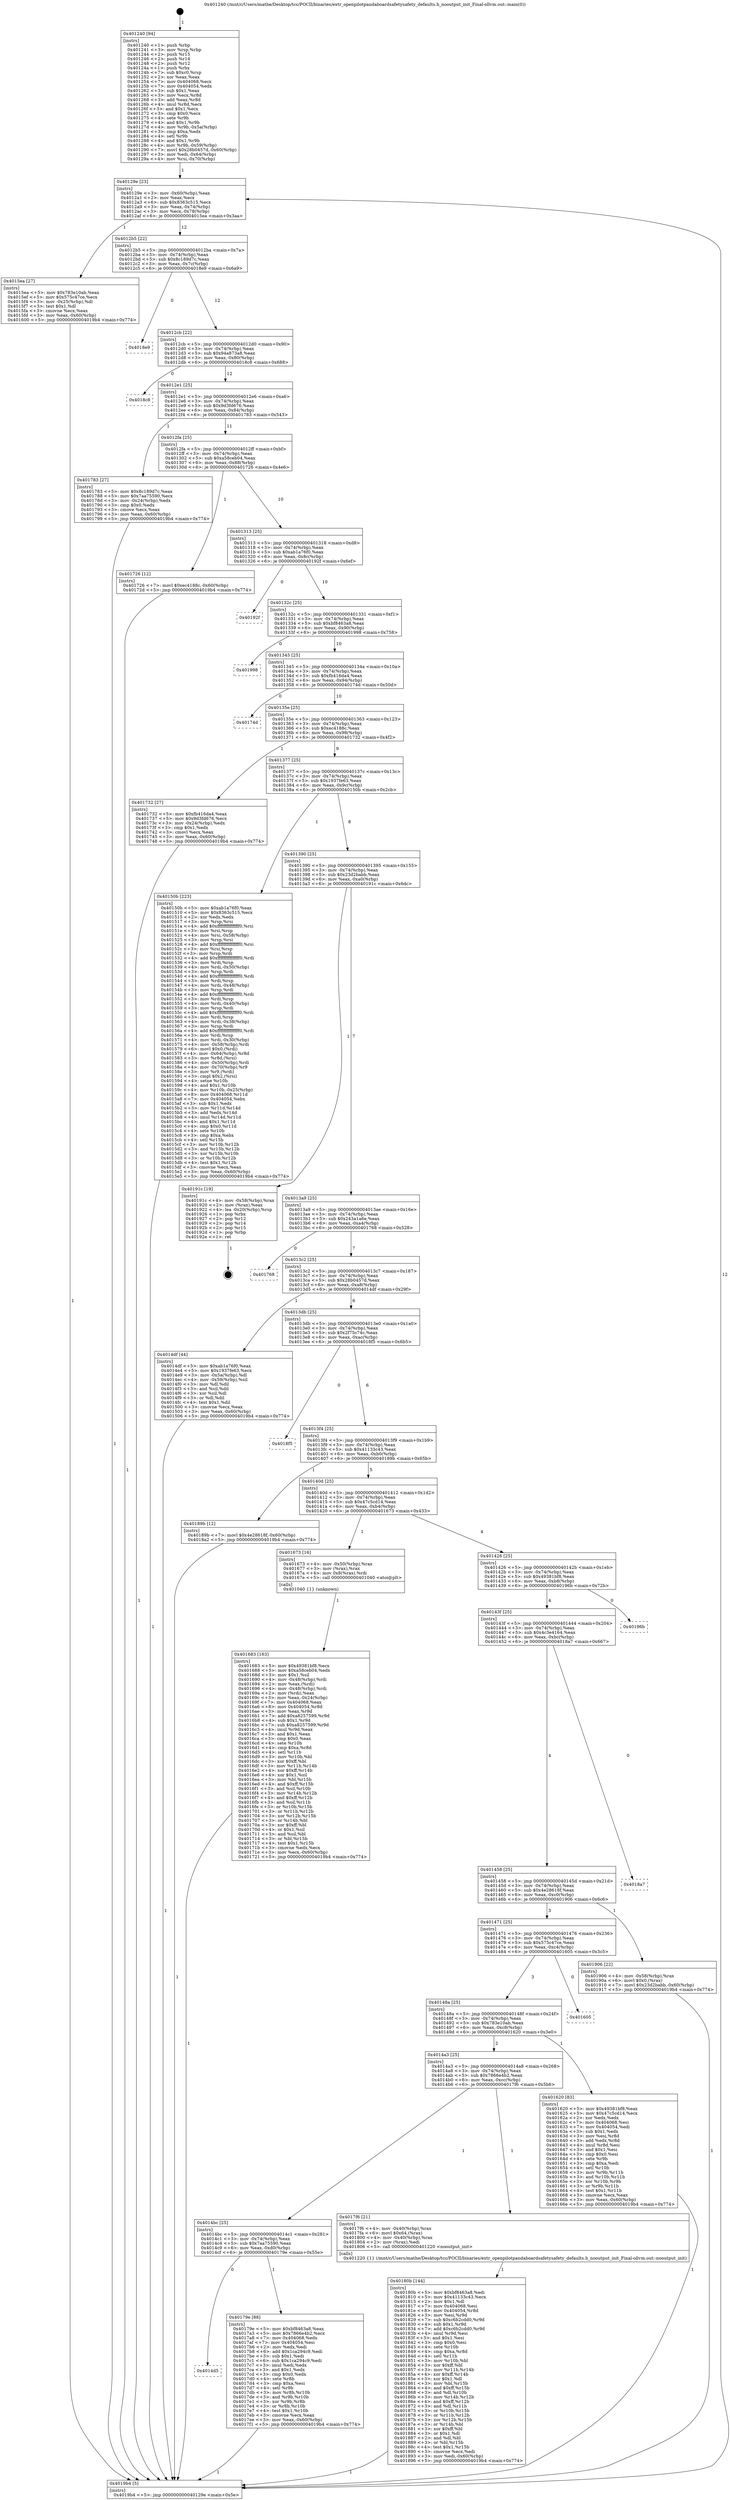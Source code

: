 digraph "0x401240" {
  label = "0x401240 (/mnt/c/Users/mathe/Desktop/tcc/POCII/binaries/extr_openpilotpandaboardsafetysafety_defaults.h_nooutput_init_Final-ollvm.out::main(0))"
  labelloc = "t"
  node[shape=record]

  Entry [label="",width=0.3,height=0.3,shape=circle,fillcolor=black,style=filled]
  "0x40129e" [label="{
     0x40129e [23]\l
     | [instrs]\l
     &nbsp;&nbsp;0x40129e \<+3\>: mov -0x60(%rbp),%eax\l
     &nbsp;&nbsp;0x4012a1 \<+2\>: mov %eax,%ecx\l
     &nbsp;&nbsp;0x4012a3 \<+6\>: sub $0x8363c515,%ecx\l
     &nbsp;&nbsp;0x4012a9 \<+3\>: mov %eax,-0x74(%rbp)\l
     &nbsp;&nbsp;0x4012ac \<+3\>: mov %ecx,-0x78(%rbp)\l
     &nbsp;&nbsp;0x4012af \<+6\>: je 00000000004015ea \<main+0x3aa\>\l
  }"]
  "0x4015ea" [label="{
     0x4015ea [27]\l
     | [instrs]\l
     &nbsp;&nbsp;0x4015ea \<+5\>: mov $0x783e10ab,%eax\l
     &nbsp;&nbsp;0x4015ef \<+5\>: mov $0x575c47ce,%ecx\l
     &nbsp;&nbsp;0x4015f4 \<+3\>: mov -0x25(%rbp),%dl\l
     &nbsp;&nbsp;0x4015f7 \<+3\>: test $0x1,%dl\l
     &nbsp;&nbsp;0x4015fa \<+3\>: cmovne %ecx,%eax\l
     &nbsp;&nbsp;0x4015fd \<+3\>: mov %eax,-0x60(%rbp)\l
     &nbsp;&nbsp;0x401600 \<+5\>: jmp 00000000004019b4 \<main+0x774\>\l
  }"]
  "0x4012b5" [label="{
     0x4012b5 [22]\l
     | [instrs]\l
     &nbsp;&nbsp;0x4012b5 \<+5\>: jmp 00000000004012ba \<main+0x7a\>\l
     &nbsp;&nbsp;0x4012ba \<+3\>: mov -0x74(%rbp),%eax\l
     &nbsp;&nbsp;0x4012bd \<+5\>: sub $0x8c189d7c,%eax\l
     &nbsp;&nbsp;0x4012c2 \<+3\>: mov %eax,-0x7c(%rbp)\l
     &nbsp;&nbsp;0x4012c5 \<+6\>: je 00000000004018e9 \<main+0x6a9\>\l
  }"]
  Exit [label="",width=0.3,height=0.3,shape=circle,fillcolor=black,style=filled,peripheries=2]
  "0x4018e9" [label="{
     0x4018e9\l
  }", style=dashed]
  "0x4012cb" [label="{
     0x4012cb [22]\l
     | [instrs]\l
     &nbsp;&nbsp;0x4012cb \<+5\>: jmp 00000000004012d0 \<main+0x90\>\l
     &nbsp;&nbsp;0x4012d0 \<+3\>: mov -0x74(%rbp),%eax\l
     &nbsp;&nbsp;0x4012d3 \<+5\>: sub $0x94a873a8,%eax\l
     &nbsp;&nbsp;0x4012d8 \<+3\>: mov %eax,-0x80(%rbp)\l
     &nbsp;&nbsp;0x4012db \<+6\>: je 00000000004018c8 \<main+0x688\>\l
  }"]
  "0x40180b" [label="{
     0x40180b [144]\l
     | [instrs]\l
     &nbsp;&nbsp;0x40180b \<+5\>: mov $0xbf8463a8,%edi\l
     &nbsp;&nbsp;0x401810 \<+5\>: mov $0x41133c43,%ecx\l
     &nbsp;&nbsp;0x401815 \<+2\>: mov $0x1,%dl\l
     &nbsp;&nbsp;0x401817 \<+7\>: mov 0x404068,%esi\l
     &nbsp;&nbsp;0x40181e \<+8\>: mov 0x404054,%r8d\l
     &nbsp;&nbsp;0x401826 \<+3\>: mov %esi,%r9d\l
     &nbsp;&nbsp;0x401829 \<+7\>: sub $0xc6b2cdd0,%r9d\l
     &nbsp;&nbsp;0x401830 \<+4\>: sub $0x1,%r9d\l
     &nbsp;&nbsp;0x401834 \<+7\>: add $0xc6b2cdd0,%r9d\l
     &nbsp;&nbsp;0x40183b \<+4\>: imul %r9d,%esi\l
     &nbsp;&nbsp;0x40183f \<+3\>: and $0x1,%esi\l
     &nbsp;&nbsp;0x401842 \<+3\>: cmp $0x0,%esi\l
     &nbsp;&nbsp;0x401845 \<+4\>: sete %r10b\l
     &nbsp;&nbsp;0x401849 \<+4\>: cmp $0xa,%r8d\l
     &nbsp;&nbsp;0x40184d \<+4\>: setl %r11b\l
     &nbsp;&nbsp;0x401851 \<+3\>: mov %r10b,%bl\l
     &nbsp;&nbsp;0x401854 \<+3\>: xor $0xff,%bl\l
     &nbsp;&nbsp;0x401857 \<+3\>: mov %r11b,%r14b\l
     &nbsp;&nbsp;0x40185a \<+4\>: xor $0xff,%r14b\l
     &nbsp;&nbsp;0x40185e \<+3\>: xor $0x1,%dl\l
     &nbsp;&nbsp;0x401861 \<+3\>: mov %bl,%r15b\l
     &nbsp;&nbsp;0x401864 \<+4\>: and $0xff,%r15b\l
     &nbsp;&nbsp;0x401868 \<+3\>: and %dl,%r10b\l
     &nbsp;&nbsp;0x40186b \<+3\>: mov %r14b,%r12b\l
     &nbsp;&nbsp;0x40186e \<+4\>: and $0xff,%r12b\l
     &nbsp;&nbsp;0x401872 \<+3\>: and %dl,%r11b\l
     &nbsp;&nbsp;0x401875 \<+3\>: or %r10b,%r15b\l
     &nbsp;&nbsp;0x401878 \<+3\>: or %r11b,%r12b\l
     &nbsp;&nbsp;0x40187b \<+3\>: xor %r12b,%r15b\l
     &nbsp;&nbsp;0x40187e \<+3\>: or %r14b,%bl\l
     &nbsp;&nbsp;0x401881 \<+3\>: xor $0xff,%bl\l
     &nbsp;&nbsp;0x401884 \<+3\>: or $0x1,%dl\l
     &nbsp;&nbsp;0x401887 \<+2\>: and %dl,%bl\l
     &nbsp;&nbsp;0x401889 \<+3\>: or %bl,%r15b\l
     &nbsp;&nbsp;0x40188c \<+4\>: test $0x1,%r15b\l
     &nbsp;&nbsp;0x401890 \<+3\>: cmovne %ecx,%edi\l
     &nbsp;&nbsp;0x401893 \<+3\>: mov %edi,-0x60(%rbp)\l
     &nbsp;&nbsp;0x401896 \<+5\>: jmp 00000000004019b4 \<main+0x774\>\l
  }"]
  "0x4018c8" [label="{
     0x4018c8\l
  }", style=dashed]
  "0x4012e1" [label="{
     0x4012e1 [25]\l
     | [instrs]\l
     &nbsp;&nbsp;0x4012e1 \<+5\>: jmp 00000000004012e6 \<main+0xa6\>\l
     &nbsp;&nbsp;0x4012e6 \<+3\>: mov -0x74(%rbp),%eax\l
     &nbsp;&nbsp;0x4012e9 \<+5\>: sub $0x9d3fd676,%eax\l
     &nbsp;&nbsp;0x4012ee \<+6\>: mov %eax,-0x84(%rbp)\l
     &nbsp;&nbsp;0x4012f4 \<+6\>: je 0000000000401783 \<main+0x543\>\l
  }"]
  "0x4014d5" [label="{
     0x4014d5\l
  }", style=dashed]
  "0x401783" [label="{
     0x401783 [27]\l
     | [instrs]\l
     &nbsp;&nbsp;0x401783 \<+5\>: mov $0x8c189d7c,%eax\l
     &nbsp;&nbsp;0x401788 \<+5\>: mov $0x7aa75590,%ecx\l
     &nbsp;&nbsp;0x40178d \<+3\>: mov -0x24(%rbp),%edx\l
     &nbsp;&nbsp;0x401790 \<+3\>: cmp $0x0,%edx\l
     &nbsp;&nbsp;0x401793 \<+3\>: cmove %ecx,%eax\l
     &nbsp;&nbsp;0x401796 \<+3\>: mov %eax,-0x60(%rbp)\l
     &nbsp;&nbsp;0x401799 \<+5\>: jmp 00000000004019b4 \<main+0x774\>\l
  }"]
  "0x4012fa" [label="{
     0x4012fa [25]\l
     | [instrs]\l
     &nbsp;&nbsp;0x4012fa \<+5\>: jmp 00000000004012ff \<main+0xbf\>\l
     &nbsp;&nbsp;0x4012ff \<+3\>: mov -0x74(%rbp),%eax\l
     &nbsp;&nbsp;0x401302 \<+5\>: sub $0xa58ceb04,%eax\l
     &nbsp;&nbsp;0x401307 \<+6\>: mov %eax,-0x88(%rbp)\l
     &nbsp;&nbsp;0x40130d \<+6\>: je 0000000000401726 \<main+0x4e6\>\l
  }"]
  "0x40179e" [label="{
     0x40179e [88]\l
     | [instrs]\l
     &nbsp;&nbsp;0x40179e \<+5\>: mov $0xbf8463a8,%eax\l
     &nbsp;&nbsp;0x4017a3 \<+5\>: mov $0x7866e4b2,%ecx\l
     &nbsp;&nbsp;0x4017a8 \<+7\>: mov 0x404068,%edx\l
     &nbsp;&nbsp;0x4017af \<+7\>: mov 0x404054,%esi\l
     &nbsp;&nbsp;0x4017b6 \<+2\>: mov %edx,%edi\l
     &nbsp;&nbsp;0x4017b8 \<+6\>: add $0x1ca294c9,%edi\l
     &nbsp;&nbsp;0x4017be \<+3\>: sub $0x1,%edi\l
     &nbsp;&nbsp;0x4017c1 \<+6\>: sub $0x1ca294c9,%edi\l
     &nbsp;&nbsp;0x4017c7 \<+3\>: imul %edi,%edx\l
     &nbsp;&nbsp;0x4017ca \<+3\>: and $0x1,%edx\l
     &nbsp;&nbsp;0x4017cd \<+3\>: cmp $0x0,%edx\l
     &nbsp;&nbsp;0x4017d0 \<+4\>: sete %r8b\l
     &nbsp;&nbsp;0x4017d4 \<+3\>: cmp $0xa,%esi\l
     &nbsp;&nbsp;0x4017d7 \<+4\>: setl %r9b\l
     &nbsp;&nbsp;0x4017db \<+3\>: mov %r8b,%r10b\l
     &nbsp;&nbsp;0x4017de \<+3\>: and %r9b,%r10b\l
     &nbsp;&nbsp;0x4017e1 \<+3\>: xor %r9b,%r8b\l
     &nbsp;&nbsp;0x4017e4 \<+3\>: or %r8b,%r10b\l
     &nbsp;&nbsp;0x4017e7 \<+4\>: test $0x1,%r10b\l
     &nbsp;&nbsp;0x4017eb \<+3\>: cmovne %ecx,%eax\l
     &nbsp;&nbsp;0x4017ee \<+3\>: mov %eax,-0x60(%rbp)\l
     &nbsp;&nbsp;0x4017f1 \<+5\>: jmp 00000000004019b4 \<main+0x774\>\l
  }"]
  "0x401726" [label="{
     0x401726 [12]\l
     | [instrs]\l
     &nbsp;&nbsp;0x401726 \<+7\>: movl $0xec4188c,-0x60(%rbp)\l
     &nbsp;&nbsp;0x40172d \<+5\>: jmp 00000000004019b4 \<main+0x774\>\l
  }"]
  "0x401313" [label="{
     0x401313 [25]\l
     | [instrs]\l
     &nbsp;&nbsp;0x401313 \<+5\>: jmp 0000000000401318 \<main+0xd8\>\l
     &nbsp;&nbsp;0x401318 \<+3\>: mov -0x74(%rbp),%eax\l
     &nbsp;&nbsp;0x40131b \<+5\>: sub $0xab1a76f0,%eax\l
     &nbsp;&nbsp;0x401320 \<+6\>: mov %eax,-0x8c(%rbp)\l
     &nbsp;&nbsp;0x401326 \<+6\>: je 000000000040192f \<main+0x6ef\>\l
  }"]
  "0x4014bc" [label="{
     0x4014bc [25]\l
     | [instrs]\l
     &nbsp;&nbsp;0x4014bc \<+5\>: jmp 00000000004014c1 \<main+0x281\>\l
     &nbsp;&nbsp;0x4014c1 \<+3\>: mov -0x74(%rbp),%eax\l
     &nbsp;&nbsp;0x4014c4 \<+5\>: sub $0x7aa75590,%eax\l
     &nbsp;&nbsp;0x4014c9 \<+6\>: mov %eax,-0xd0(%rbp)\l
     &nbsp;&nbsp;0x4014cf \<+6\>: je 000000000040179e \<main+0x55e\>\l
  }"]
  "0x40192f" [label="{
     0x40192f\l
  }", style=dashed]
  "0x40132c" [label="{
     0x40132c [25]\l
     | [instrs]\l
     &nbsp;&nbsp;0x40132c \<+5\>: jmp 0000000000401331 \<main+0xf1\>\l
     &nbsp;&nbsp;0x401331 \<+3\>: mov -0x74(%rbp),%eax\l
     &nbsp;&nbsp;0x401334 \<+5\>: sub $0xbf8463a8,%eax\l
     &nbsp;&nbsp;0x401339 \<+6\>: mov %eax,-0x90(%rbp)\l
     &nbsp;&nbsp;0x40133f \<+6\>: je 0000000000401998 \<main+0x758\>\l
  }"]
  "0x4017f6" [label="{
     0x4017f6 [21]\l
     | [instrs]\l
     &nbsp;&nbsp;0x4017f6 \<+4\>: mov -0x40(%rbp),%rax\l
     &nbsp;&nbsp;0x4017fa \<+6\>: movl $0x64,(%rax)\l
     &nbsp;&nbsp;0x401800 \<+4\>: mov -0x40(%rbp),%rax\l
     &nbsp;&nbsp;0x401804 \<+2\>: mov (%rax),%edi\l
     &nbsp;&nbsp;0x401806 \<+5\>: call 0000000000401220 \<nooutput_init\>\l
     | [calls]\l
     &nbsp;&nbsp;0x401220 \{1\} (/mnt/c/Users/mathe/Desktop/tcc/POCII/binaries/extr_openpilotpandaboardsafetysafety_defaults.h_nooutput_init_Final-ollvm.out::nooutput_init)\l
  }"]
  "0x401998" [label="{
     0x401998\l
  }", style=dashed]
  "0x401345" [label="{
     0x401345 [25]\l
     | [instrs]\l
     &nbsp;&nbsp;0x401345 \<+5\>: jmp 000000000040134a \<main+0x10a\>\l
     &nbsp;&nbsp;0x40134a \<+3\>: mov -0x74(%rbp),%eax\l
     &nbsp;&nbsp;0x40134d \<+5\>: sub $0xfb416da4,%eax\l
     &nbsp;&nbsp;0x401352 \<+6\>: mov %eax,-0x94(%rbp)\l
     &nbsp;&nbsp;0x401358 \<+6\>: je 000000000040174d \<main+0x50d\>\l
  }"]
  "0x401683" [label="{
     0x401683 [163]\l
     | [instrs]\l
     &nbsp;&nbsp;0x401683 \<+5\>: mov $0x49381bf8,%ecx\l
     &nbsp;&nbsp;0x401688 \<+5\>: mov $0xa58ceb04,%edx\l
     &nbsp;&nbsp;0x40168d \<+3\>: mov $0x1,%sil\l
     &nbsp;&nbsp;0x401690 \<+4\>: mov -0x48(%rbp),%rdi\l
     &nbsp;&nbsp;0x401694 \<+2\>: mov %eax,(%rdi)\l
     &nbsp;&nbsp;0x401696 \<+4\>: mov -0x48(%rbp),%rdi\l
     &nbsp;&nbsp;0x40169a \<+2\>: mov (%rdi),%eax\l
     &nbsp;&nbsp;0x40169c \<+3\>: mov %eax,-0x24(%rbp)\l
     &nbsp;&nbsp;0x40169f \<+7\>: mov 0x404068,%eax\l
     &nbsp;&nbsp;0x4016a6 \<+8\>: mov 0x404054,%r8d\l
     &nbsp;&nbsp;0x4016ae \<+3\>: mov %eax,%r9d\l
     &nbsp;&nbsp;0x4016b1 \<+7\>: add $0xa8257599,%r9d\l
     &nbsp;&nbsp;0x4016b8 \<+4\>: sub $0x1,%r9d\l
     &nbsp;&nbsp;0x4016bc \<+7\>: sub $0xa8257599,%r9d\l
     &nbsp;&nbsp;0x4016c3 \<+4\>: imul %r9d,%eax\l
     &nbsp;&nbsp;0x4016c7 \<+3\>: and $0x1,%eax\l
     &nbsp;&nbsp;0x4016ca \<+3\>: cmp $0x0,%eax\l
     &nbsp;&nbsp;0x4016cd \<+4\>: sete %r10b\l
     &nbsp;&nbsp;0x4016d1 \<+4\>: cmp $0xa,%r8d\l
     &nbsp;&nbsp;0x4016d5 \<+4\>: setl %r11b\l
     &nbsp;&nbsp;0x4016d9 \<+3\>: mov %r10b,%bl\l
     &nbsp;&nbsp;0x4016dc \<+3\>: xor $0xff,%bl\l
     &nbsp;&nbsp;0x4016df \<+3\>: mov %r11b,%r14b\l
     &nbsp;&nbsp;0x4016e2 \<+4\>: xor $0xff,%r14b\l
     &nbsp;&nbsp;0x4016e6 \<+4\>: xor $0x1,%sil\l
     &nbsp;&nbsp;0x4016ea \<+3\>: mov %bl,%r15b\l
     &nbsp;&nbsp;0x4016ed \<+4\>: and $0xff,%r15b\l
     &nbsp;&nbsp;0x4016f1 \<+3\>: and %sil,%r10b\l
     &nbsp;&nbsp;0x4016f4 \<+3\>: mov %r14b,%r12b\l
     &nbsp;&nbsp;0x4016f7 \<+4\>: and $0xff,%r12b\l
     &nbsp;&nbsp;0x4016fb \<+3\>: and %sil,%r11b\l
     &nbsp;&nbsp;0x4016fe \<+3\>: or %r10b,%r15b\l
     &nbsp;&nbsp;0x401701 \<+3\>: or %r11b,%r12b\l
     &nbsp;&nbsp;0x401704 \<+3\>: xor %r12b,%r15b\l
     &nbsp;&nbsp;0x401707 \<+3\>: or %r14b,%bl\l
     &nbsp;&nbsp;0x40170a \<+3\>: xor $0xff,%bl\l
     &nbsp;&nbsp;0x40170d \<+4\>: or $0x1,%sil\l
     &nbsp;&nbsp;0x401711 \<+3\>: and %sil,%bl\l
     &nbsp;&nbsp;0x401714 \<+3\>: or %bl,%r15b\l
     &nbsp;&nbsp;0x401717 \<+4\>: test $0x1,%r15b\l
     &nbsp;&nbsp;0x40171b \<+3\>: cmovne %edx,%ecx\l
     &nbsp;&nbsp;0x40171e \<+3\>: mov %ecx,-0x60(%rbp)\l
     &nbsp;&nbsp;0x401721 \<+5\>: jmp 00000000004019b4 \<main+0x774\>\l
  }"]
  "0x40174d" [label="{
     0x40174d\l
  }", style=dashed]
  "0x40135e" [label="{
     0x40135e [25]\l
     | [instrs]\l
     &nbsp;&nbsp;0x40135e \<+5\>: jmp 0000000000401363 \<main+0x123\>\l
     &nbsp;&nbsp;0x401363 \<+3\>: mov -0x74(%rbp),%eax\l
     &nbsp;&nbsp;0x401366 \<+5\>: sub $0xec4188c,%eax\l
     &nbsp;&nbsp;0x40136b \<+6\>: mov %eax,-0x98(%rbp)\l
     &nbsp;&nbsp;0x401371 \<+6\>: je 0000000000401732 \<main+0x4f2\>\l
  }"]
  "0x4014a3" [label="{
     0x4014a3 [25]\l
     | [instrs]\l
     &nbsp;&nbsp;0x4014a3 \<+5\>: jmp 00000000004014a8 \<main+0x268\>\l
     &nbsp;&nbsp;0x4014a8 \<+3\>: mov -0x74(%rbp),%eax\l
     &nbsp;&nbsp;0x4014ab \<+5\>: sub $0x7866e4b2,%eax\l
     &nbsp;&nbsp;0x4014b0 \<+6\>: mov %eax,-0xcc(%rbp)\l
     &nbsp;&nbsp;0x4014b6 \<+6\>: je 00000000004017f6 \<main+0x5b6\>\l
  }"]
  "0x401732" [label="{
     0x401732 [27]\l
     | [instrs]\l
     &nbsp;&nbsp;0x401732 \<+5\>: mov $0xfb416da4,%eax\l
     &nbsp;&nbsp;0x401737 \<+5\>: mov $0x9d3fd676,%ecx\l
     &nbsp;&nbsp;0x40173c \<+3\>: mov -0x24(%rbp),%edx\l
     &nbsp;&nbsp;0x40173f \<+3\>: cmp $0x1,%edx\l
     &nbsp;&nbsp;0x401742 \<+3\>: cmovl %ecx,%eax\l
     &nbsp;&nbsp;0x401745 \<+3\>: mov %eax,-0x60(%rbp)\l
     &nbsp;&nbsp;0x401748 \<+5\>: jmp 00000000004019b4 \<main+0x774\>\l
  }"]
  "0x401377" [label="{
     0x401377 [25]\l
     | [instrs]\l
     &nbsp;&nbsp;0x401377 \<+5\>: jmp 000000000040137c \<main+0x13c\>\l
     &nbsp;&nbsp;0x40137c \<+3\>: mov -0x74(%rbp),%eax\l
     &nbsp;&nbsp;0x40137f \<+5\>: sub $0x1937fe63,%eax\l
     &nbsp;&nbsp;0x401384 \<+6\>: mov %eax,-0x9c(%rbp)\l
     &nbsp;&nbsp;0x40138a \<+6\>: je 000000000040150b \<main+0x2cb\>\l
  }"]
  "0x401620" [label="{
     0x401620 [83]\l
     | [instrs]\l
     &nbsp;&nbsp;0x401620 \<+5\>: mov $0x49381bf8,%eax\l
     &nbsp;&nbsp;0x401625 \<+5\>: mov $0x47c5cd14,%ecx\l
     &nbsp;&nbsp;0x40162a \<+2\>: xor %edx,%edx\l
     &nbsp;&nbsp;0x40162c \<+7\>: mov 0x404068,%esi\l
     &nbsp;&nbsp;0x401633 \<+7\>: mov 0x404054,%edi\l
     &nbsp;&nbsp;0x40163a \<+3\>: sub $0x1,%edx\l
     &nbsp;&nbsp;0x40163d \<+3\>: mov %esi,%r8d\l
     &nbsp;&nbsp;0x401640 \<+3\>: add %edx,%r8d\l
     &nbsp;&nbsp;0x401643 \<+4\>: imul %r8d,%esi\l
     &nbsp;&nbsp;0x401647 \<+3\>: and $0x1,%esi\l
     &nbsp;&nbsp;0x40164a \<+3\>: cmp $0x0,%esi\l
     &nbsp;&nbsp;0x40164d \<+4\>: sete %r9b\l
     &nbsp;&nbsp;0x401651 \<+3\>: cmp $0xa,%edi\l
     &nbsp;&nbsp;0x401654 \<+4\>: setl %r10b\l
     &nbsp;&nbsp;0x401658 \<+3\>: mov %r9b,%r11b\l
     &nbsp;&nbsp;0x40165b \<+3\>: and %r10b,%r11b\l
     &nbsp;&nbsp;0x40165e \<+3\>: xor %r10b,%r9b\l
     &nbsp;&nbsp;0x401661 \<+3\>: or %r9b,%r11b\l
     &nbsp;&nbsp;0x401664 \<+4\>: test $0x1,%r11b\l
     &nbsp;&nbsp;0x401668 \<+3\>: cmovne %ecx,%eax\l
     &nbsp;&nbsp;0x40166b \<+3\>: mov %eax,-0x60(%rbp)\l
     &nbsp;&nbsp;0x40166e \<+5\>: jmp 00000000004019b4 \<main+0x774\>\l
  }"]
  "0x40150b" [label="{
     0x40150b [223]\l
     | [instrs]\l
     &nbsp;&nbsp;0x40150b \<+5\>: mov $0xab1a76f0,%eax\l
     &nbsp;&nbsp;0x401510 \<+5\>: mov $0x8363c515,%ecx\l
     &nbsp;&nbsp;0x401515 \<+2\>: xor %edx,%edx\l
     &nbsp;&nbsp;0x401517 \<+3\>: mov %rsp,%rsi\l
     &nbsp;&nbsp;0x40151a \<+4\>: add $0xfffffffffffffff0,%rsi\l
     &nbsp;&nbsp;0x40151e \<+3\>: mov %rsi,%rsp\l
     &nbsp;&nbsp;0x401521 \<+4\>: mov %rsi,-0x58(%rbp)\l
     &nbsp;&nbsp;0x401525 \<+3\>: mov %rsp,%rsi\l
     &nbsp;&nbsp;0x401528 \<+4\>: add $0xfffffffffffffff0,%rsi\l
     &nbsp;&nbsp;0x40152c \<+3\>: mov %rsi,%rsp\l
     &nbsp;&nbsp;0x40152f \<+3\>: mov %rsp,%rdi\l
     &nbsp;&nbsp;0x401532 \<+4\>: add $0xfffffffffffffff0,%rdi\l
     &nbsp;&nbsp;0x401536 \<+3\>: mov %rdi,%rsp\l
     &nbsp;&nbsp;0x401539 \<+4\>: mov %rdi,-0x50(%rbp)\l
     &nbsp;&nbsp;0x40153d \<+3\>: mov %rsp,%rdi\l
     &nbsp;&nbsp;0x401540 \<+4\>: add $0xfffffffffffffff0,%rdi\l
     &nbsp;&nbsp;0x401544 \<+3\>: mov %rdi,%rsp\l
     &nbsp;&nbsp;0x401547 \<+4\>: mov %rdi,-0x48(%rbp)\l
     &nbsp;&nbsp;0x40154b \<+3\>: mov %rsp,%rdi\l
     &nbsp;&nbsp;0x40154e \<+4\>: add $0xfffffffffffffff0,%rdi\l
     &nbsp;&nbsp;0x401552 \<+3\>: mov %rdi,%rsp\l
     &nbsp;&nbsp;0x401555 \<+4\>: mov %rdi,-0x40(%rbp)\l
     &nbsp;&nbsp;0x401559 \<+3\>: mov %rsp,%rdi\l
     &nbsp;&nbsp;0x40155c \<+4\>: add $0xfffffffffffffff0,%rdi\l
     &nbsp;&nbsp;0x401560 \<+3\>: mov %rdi,%rsp\l
     &nbsp;&nbsp;0x401563 \<+4\>: mov %rdi,-0x38(%rbp)\l
     &nbsp;&nbsp;0x401567 \<+3\>: mov %rsp,%rdi\l
     &nbsp;&nbsp;0x40156a \<+4\>: add $0xfffffffffffffff0,%rdi\l
     &nbsp;&nbsp;0x40156e \<+3\>: mov %rdi,%rsp\l
     &nbsp;&nbsp;0x401571 \<+4\>: mov %rdi,-0x30(%rbp)\l
     &nbsp;&nbsp;0x401575 \<+4\>: mov -0x58(%rbp),%rdi\l
     &nbsp;&nbsp;0x401579 \<+6\>: movl $0x0,(%rdi)\l
     &nbsp;&nbsp;0x40157f \<+4\>: mov -0x64(%rbp),%r8d\l
     &nbsp;&nbsp;0x401583 \<+3\>: mov %r8d,(%rsi)\l
     &nbsp;&nbsp;0x401586 \<+4\>: mov -0x50(%rbp),%rdi\l
     &nbsp;&nbsp;0x40158a \<+4\>: mov -0x70(%rbp),%r9\l
     &nbsp;&nbsp;0x40158e \<+3\>: mov %r9,(%rdi)\l
     &nbsp;&nbsp;0x401591 \<+3\>: cmpl $0x2,(%rsi)\l
     &nbsp;&nbsp;0x401594 \<+4\>: setne %r10b\l
     &nbsp;&nbsp;0x401598 \<+4\>: and $0x1,%r10b\l
     &nbsp;&nbsp;0x40159c \<+4\>: mov %r10b,-0x25(%rbp)\l
     &nbsp;&nbsp;0x4015a0 \<+8\>: mov 0x404068,%r11d\l
     &nbsp;&nbsp;0x4015a8 \<+7\>: mov 0x404054,%ebx\l
     &nbsp;&nbsp;0x4015af \<+3\>: sub $0x1,%edx\l
     &nbsp;&nbsp;0x4015b2 \<+3\>: mov %r11d,%r14d\l
     &nbsp;&nbsp;0x4015b5 \<+3\>: add %edx,%r14d\l
     &nbsp;&nbsp;0x4015b8 \<+4\>: imul %r14d,%r11d\l
     &nbsp;&nbsp;0x4015bc \<+4\>: and $0x1,%r11d\l
     &nbsp;&nbsp;0x4015c0 \<+4\>: cmp $0x0,%r11d\l
     &nbsp;&nbsp;0x4015c4 \<+4\>: sete %r10b\l
     &nbsp;&nbsp;0x4015c8 \<+3\>: cmp $0xa,%ebx\l
     &nbsp;&nbsp;0x4015cb \<+4\>: setl %r15b\l
     &nbsp;&nbsp;0x4015cf \<+3\>: mov %r10b,%r12b\l
     &nbsp;&nbsp;0x4015d2 \<+3\>: and %r15b,%r12b\l
     &nbsp;&nbsp;0x4015d5 \<+3\>: xor %r15b,%r10b\l
     &nbsp;&nbsp;0x4015d8 \<+3\>: or %r10b,%r12b\l
     &nbsp;&nbsp;0x4015db \<+4\>: test $0x1,%r12b\l
     &nbsp;&nbsp;0x4015df \<+3\>: cmovne %ecx,%eax\l
     &nbsp;&nbsp;0x4015e2 \<+3\>: mov %eax,-0x60(%rbp)\l
     &nbsp;&nbsp;0x4015e5 \<+5\>: jmp 00000000004019b4 \<main+0x774\>\l
  }"]
  "0x401390" [label="{
     0x401390 [25]\l
     | [instrs]\l
     &nbsp;&nbsp;0x401390 \<+5\>: jmp 0000000000401395 \<main+0x155\>\l
     &nbsp;&nbsp;0x401395 \<+3\>: mov -0x74(%rbp),%eax\l
     &nbsp;&nbsp;0x401398 \<+5\>: sub $0x23d2babb,%eax\l
     &nbsp;&nbsp;0x40139d \<+6\>: mov %eax,-0xa0(%rbp)\l
     &nbsp;&nbsp;0x4013a3 \<+6\>: je 000000000040191c \<main+0x6dc\>\l
  }"]
  "0x40148a" [label="{
     0x40148a [25]\l
     | [instrs]\l
     &nbsp;&nbsp;0x40148a \<+5\>: jmp 000000000040148f \<main+0x24f\>\l
     &nbsp;&nbsp;0x40148f \<+3\>: mov -0x74(%rbp),%eax\l
     &nbsp;&nbsp;0x401492 \<+5\>: sub $0x783e10ab,%eax\l
     &nbsp;&nbsp;0x401497 \<+6\>: mov %eax,-0xc8(%rbp)\l
     &nbsp;&nbsp;0x40149d \<+6\>: je 0000000000401620 \<main+0x3e0\>\l
  }"]
  "0x40191c" [label="{
     0x40191c [19]\l
     | [instrs]\l
     &nbsp;&nbsp;0x40191c \<+4\>: mov -0x58(%rbp),%rax\l
     &nbsp;&nbsp;0x401920 \<+2\>: mov (%rax),%eax\l
     &nbsp;&nbsp;0x401922 \<+4\>: lea -0x20(%rbp),%rsp\l
     &nbsp;&nbsp;0x401926 \<+1\>: pop %rbx\l
     &nbsp;&nbsp;0x401927 \<+2\>: pop %r12\l
     &nbsp;&nbsp;0x401929 \<+2\>: pop %r14\l
     &nbsp;&nbsp;0x40192b \<+2\>: pop %r15\l
     &nbsp;&nbsp;0x40192d \<+1\>: pop %rbp\l
     &nbsp;&nbsp;0x40192e \<+1\>: ret\l
  }"]
  "0x4013a9" [label="{
     0x4013a9 [25]\l
     | [instrs]\l
     &nbsp;&nbsp;0x4013a9 \<+5\>: jmp 00000000004013ae \<main+0x16e\>\l
     &nbsp;&nbsp;0x4013ae \<+3\>: mov -0x74(%rbp),%eax\l
     &nbsp;&nbsp;0x4013b1 \<+5\>: sub $0x243a1a6e,%eax\l
     &nbsp;&nbsp;0x4013b6 \<+6\>: mov %eax,-0xa4(%rbp)\l
     &nbsp;&nbsp;0x4013bc \<+6\>: je 0000000000401768 \<main+0x528\>\l
  }"]
  "0x401605" [label="{
     0x401605\l
  }", style=dashed]
  "0x401768" [label="{
     0x401768\l
  }", style=dashed]
  "0x4013c2" [label="{
     0x4013c2 [25]\l
     | [instrs]\l
     &nbsp;&nbsp;0x4013c2 \<+5\>: jmp 00000000004013c7 \<main+0x187\>\l
     &nbsp;&nbsp;0x4013c7 \<+3\>: mov -0x74(%rbp),%eax\l
     &nbsp;&nbsp;0x4013ca \<+5\>: sub $0x28b0457d,%eax\l
     &nbsp;&nbsp;0x4013cf \<+6\>: mov %eax,-0xa8(%rbp)\l
     &nbsp;&nbsp;0x4013d5 \<+6\>: je 00000000004014df \<main+0x29f\>\l
  }"]
  "0x401471" [label="{
     0x401471 [25]\l
     | [instrs]\l
     &nbsp;&nbsp;0x401471 \<+5\>: jmp 0000000000401476 \<main+0x236\>\l
     &nbsp;&nbsp;0x401476 \<+3\>: mov -0x74(%rbp),%eax\l
     &nbsp;&nbsp;0x401479 \<+5\>: sub $0x575c47ce,%eax\l
     &nbsp;&nbsp;0x40147e \<+6\>: mov %eax,-0xc4(%rbp)\l
     &nbsp;&nbsp;0x401484 \<+6\>: je 0000000000401605 \<main+0x3c5\>\l
  }"]
  "0x4014df" [label="{
     0x4014df [44]\l
     | [instrs]\l
     &nbsp;&nbsp;0x4014df \<+5\>: mov $0xab1a76f0,%eax\l
     &nbsp;&nbsp;0x4014e4 \<+5\>: mov $0x1937fe63,%ecx\l
     &nbsp;&nbsp;0x4014e9 \<+3\>: mov -0x5a(%rbp),%dl\l
     &nbsp;&nbsp;0x4014ec \<+4\>: mov -0x59(%rbp),%sil\l
     &nbsp;&nbsp;0x4014f0 \<+3\>: mov %dl,%dil\l
     &nbsp;&nbsp;0x4014f3 \<+3\>: and %sil,%dil\l
     &nbsp;&nbsp;0x4014f6 \<+3\>: xor %sil,%dl\l
     &nbsp;&nbsp;0x4014f9 \<+3\>: or %dl,%dil\l
     &nbsp;&nbsp;0x4014fc \<+4\>: test $0x1,%dil\l
     &nbsp;&nbsp;0x401500 \<+3\>: cmovne %ecx,%eax\l
     &nbsp;&nbsp;0x401503 \<+3\>: mov %eax,-0x60(%rbp)\l
     &nbsp;&nbsp;0x401506 \<+5\>: jmp 00000000004019b4 \<main+0x774\>\l
  }"]
  "0x4013db" [label="{
     0x4013db [25]\l
     | [instrs]\l
     &nbsp;&nbsp;0x4013db \<+5\>: jmp 00000000004013e0 \<main+0x1a0\>\l
     &nbsp;&nbsp;0x4013e0 \<+3\>: mov -0x74(%rbp),%eax\l
     &nbsp;&nbsp;0x4013e3 \<+5\>: sub $0x2f75c74c,%eax\l
     &nbsp;&nbsp;0x4013e8 \<+6\>: mov %eax,-0xac(%rbp)\l
     &nbsp;&nbsp;0x4013ee \<+6\>: je 00000000004018f5 \<main+0x6b5\>\l
  }"]
  "0x4019b4" [label="{
     0x4019b4 [5]\l
     | [instrs]\l
     &nbsp;&nbsp;0x4019b4 \<+5\>: jmp 000000000040129e \<main+0x5e\>\l
  }"]
  "0x401240" [label="{
     0x401240 [94]\l
     | [instrs]\l
     &nbsp;&nbsp;0x401240 \<+1\>: push %rbp\l
     &nbsp;&nbsp;0x401241 \<+3\>: mov %rsp,%rbp\l
     &nbsp;&nbsp;0x401244 \<+2\>: push %r15\l
     &nbsp;&nbsp;0x401246 \<+2\>: push %r14\l
     &nbsp;&nbsp;0x401248 \<+2\>: push %r12\l
     &nbsp;&nbsp;0x40124a \<+1\>: push %rbx\l
     &nbsp;&nbsp;0x40124b \<+7\>: sub $0xc0,%rsp\l
     &nbsp;&nbsp;0x401252 \<+2\>: xor %eax,%eax\l
     &nbsp;&nbsp;0x401254 \<+7\>: mov 0x404068,%ecx\l
     &nbsp;&nbsp;0x40125b \<+7\>: mov 0x404054,%edx\l
     &nbsp;&nbsp;0x401262 \<+3\>: sub $0x1,%eax\l
     &nbsp;&nbsp;0x401265 \<+3\>: mov %ecx,%r8d\l
     &nbsp;&nbsp;0x401268 \<+3\>: add %eax,%r8d\l
     &nbsp;&nbsp;0x40126b \<+4\>: imul %r8d,%ecx\l
     &nbsp;&nbsp;0x40126f \<+3\>: and $0x1,%ecx\l
     &nbsp;&nbsp;0x401272 \<+3\>: cmp $0x0,%ecx\l
     &nbsp;&nbsp;0x401275 \<+4\>: sete %r9b\l
     &nbsp;&nbsp;0x401279 \<+4\>: and $0x1,%r9b\l
     &nbsp;&nbsp;0x40127d \<+4\>: mov %r9b,-0x5a(%rbp)\l
     &nbsp;&nbsp;0x401281 \<+3\>: cmp $0xa,%edx\l
     &nbsp;&nbsp;0x401284 \<+4\>: setl %r9b\l
     &nbsp;&nbsp;0x401288 \<+4\>: and $0x1,%r9b\l
     &nbsp;&nbsp;0x40128c \<+4\>: mov %r9b,-0x59(%rbp)\l
     &nbsp;&nbsp;0x401290 \<+7\>: movl $0x28b0457d,-0x60(%rbp)\l
     &nbsp;&nbsp;0x401297 \<+3\>: mov %edi,-0x64(%rbp)\l
     &nbsp;&nbsp;0x40129a \<+4\>: mov %rsi,-0x70(%rbp)\l
  }"]
  "0x401906" [label="{
     0x401906 [22]\l
     | [instrs]\l
     &nbsp;&nbsp;0x401906 \<+4\>: mov -0x58(%rbp),%rax\l
     &nbsp;&nbsp;0x40190a \<+6\>: movl $0x0,(%rax)\l
     &nbsp;&nbsp;0x401910 \<+7\>: movl $0x23d2babb,-0x60(%rbp)\l
     &nbsp;&nbsp;0x401917 \<+5\>: jmp 00000000004019b4 \<main+0x774\>\l
  }"]
  "0x4018f5" [label="{
     0x4018f5\l
  }", style=dashed]
  "0x4013f4" [label="{
     0x4013f4 [25]\l
     | [instrs]\l
     &nbsp;&nbsp;0x4013f4 \<+5\>: jmp 00000000004013f9 \<main+0x1b9\>\l
     &nbsp;&nbsp;0x4013f9 \<+3\>: mov -0x74(%rbp),%eax\l
     &nbsp;&nbsp;0x4013fc \<+5\>: sub $0x41133c43,%eax\l
     &nbsp;&nbsp;0x401401 \<+6\>: mov %eax,-0xb0(%rbp)\l
     &nbsp;&nbsp;0x401407 \<+6\>: je 000000000040189b \<main+0x65b\>\l
  }"]
  "0x401458" [label="{
     0x401458 [25]\l
     | [instrs]\l
     &nbsp;&nbsp;0x401458 \<+5\>: jmp 000000000040145d \<main+0x21d\>\l
     &nbsp;&nbsp;0x40145d \<+3\>: mov -0x74(%rbp),%eax\l
     &nbsp;&nbsp;0x401460 \<+5\>: sub $0x4e28618f,%eax\l
     &nbsp;&nbsp;0x401465 \<+6\>: mov %eax,-0xc0(%rbp)\l
     &nbsp;&nbsp;0x40146b \<+6\>: je 0000000000401906 \<main+0x6c6\>\l
  }"]
  "0x40189b" [label="{
     0x40189b [12]\l
     | [instrs]\l
     &nbsp;&nbsp;0x40189b \<+7\>: movl $0x4e28618f,-0x60(%rbp)\l
     &nbsp;&nbsp;0x4018a2 \<+5\>: jmp 00000000004019b4 \<main+0x774\>\l
  }"]
  "0x40140d" [label="{
     0x40140d [25]\l
     | [instrs]\l
     &nbsp;&nbsp;0x40140d \<+5\>: jmp 0000000000401412 \<main+0x1d2\>\l
     &nbsp;&nbsp;0x401412 \<+3\>: mov -0x74(%rbp),%eax\l
     &nbsp;&nbsp;0x401415 \<+5\>: sub $0x47c5cd14,%eax\l
     &nbsp;&nbsp;0x40141a \<+6\>: mov %eax,-0xb4(%rbp)\l
     &nbsp;&nbsp;0x401420 \<+6\>: je 0000000000401673 \<main+0x433\>\l
  }"]
  "0x4018a7" [label="{
     0x4018a7\l
  }", style=dashed]
  "0x401673" [label="{
     0x401673 [16]\l
     | [instrs]\l
     &nbsp;&nbsp;0x401673 \<+4\>: mov -0x50(%rbp),%rax\l
     &nbsp;&nbsp;0x401677 \<+3\>: mov (%rax),%rax\l
     &nbsp;&nbsp;0x40167a \<+4\>: mov 0x8(%rax),%rdi\l
     &nbsp;&nbsp;0x40167e \<+5\>: call 0000000000401040 \<atoi@plt\>\l
     | [calls]\l
     &nbsp;&nbsp;0x401040 \{1\} (unknown)\l
  }"]
  "0x401426" [label="{
     0x401426 [25]\l
     | [instrs]\l
     &nbsp;&nbsp;0x401426 \<+5\>: jmp 000000000040142b \<main+0x1eb\>\l
     &nbsp;&nbsp;0x40142b \<+3\>: mov -0x74(%rbp),%eax\l
     &nbsp;&nbsp;0x40142e \<+5\>: sub $0x49381bf8,%eax\l
     &nbsp;&nbsp;0x401433 \<+6\>: mov %eax,-0xb8(%rbp)\l
     &nbsp;&nbsp;0x401439 \<+6\>: je 000000000040196b \<main+0x72b\>\l
  }"]
  "0x40143f" [label="{
     0x40143f [25]\l
     | [instrs]\l
     &nbsp;&nbsp;0x40143f \<+5\>: jmp 0000000000401444 \<main+0x204\>\l
     &nbsp;&nbsp;0x401444 \<+3\>: mov -0x74(%rbp),%eax\l
     &nbsp;&nbsp;0x401447 \<+5\>: sub $0x4c3e4164,%eax\l
     &nbsp;&nbsp;0x40144c \<+6\>: mov %eax,-0xbc(%rbp)\l
     &nbsp;&nbsp;0x401452 \<+6\>: je 00000000004018a7 \<main+0x667\>\l
  }"]
  "0x40196b" [label="{
     0x40196b\l
  }", style=dashed]
  Entry -> "0x401240" [label=" 1"]
  "0x40129e" -> "0x4015ea" [label=" 1"]
  "0x40129e" -> "0x4012b5" [label=" 12"]
  "0x40191c" -> Exit [label=" 1"]
  "0x4012b5" -> "0x4018e9" [label=" 0"]
  "0x4012b5" -> "0x4012cb" [label=" 12"]
  "0x401906" -> "0x4019b4" [label=" 1"]
  "0x4012cb" -> "0x4018c8" [label=" 0"]
  "0x4012cb" -> "0x4012e1" [label=" 12"]
  "0x40189b" -> "0x4019b4" [label=" 1"]
  "0x4012e1" -> "0x401783" [label=" 1"]
  "0x4012e1" -> "0x4012fa" [label=" 11"]
  "0x40180b" -> "0x4019b4" [label=" 1"]
  "0x4012fa" -> "0x401726" [label=" 1"]
  "0x4012fa" -> "0x401313" [label=" 10"]
  "0x4017f6" -> "0x40180b" [label=" 1"]
  "0x401313" -> "0x40192f" [label=" 0"]
  "0x401313" -> "0x40132c" [label=" 10"]
  "0x4014bc" -> "0x4014d5" [label=" 0"]
  "0x40132c" -> "0x401998" [label=" 0"]
  "0x40132c" -> "0x401345" [label=" 10"]
  "0x4014bc" -> "0x40179e" [label=" 1"]
  "0x401345" -> "0x40174d" [label=" 0"]
  "0x401345" -> "0x40135e" [label=" 10"]
  "0x4014a3" -> "0x4014bc" [label=" 1"]
  "0x40135e" -> "0x401732" [label=" 1"]
  "0x40135e" -> "0x401377" [label=" 9"]
  "0x4014a3" -> "0x4017f6" [label=" 1"]
  "0x401377" -> "0x40150b" [label=" 1"]
  "0x401377" -> "0x401390" [label=" 8"]
  "0x40179e" -> "0x4019b4" [label=" 1"]
  "0x401390" -> "0x40191c" [label=" 1"]
  "0x401390" -> "0x4013a9" [label=" 7"]
  "0x401732" -> "0x4019b4" [label=" 1"]
  "0x4013a9" -> "0x401768" [label=" 0"]
  "0x4013a9" -> "0x4013c2" [label=" 7"]
  "0x401726" -> "0x4019b4" [label=" 1"]
  "0x4013c2" -> "0x4014df" [label=" 1"]
  "0x4013c2" -> "0x4013db" [label=" 6"]
  "0x4014df" -> "0x4019b4" [label=" 1"]
  "0x401240" -> "0x40129e" [label=" 1"]
  "0x4019b4" -> "0x40129e" [label=" 12"]
  "0x40150b" -> "0x4019b4" [label=" 1"]
  "0x4015ea" -> "0x4019b4" [label=" 1"]
  "0x401673" -> "0x401683" [label=" 1"]
  "0x4013db" -> "0x4018f5" [label=" 0"]
  "0x4013db" -> "0x4013f4" [label=" 6"]
  "0x401620" -> "0x4019b4" [label=" 1"]
  "0x4013f4" -> "0x40189b" [label=" 1"]
  "0x4013f4" -> "0x40140d" [label=" 5"]
  "0x40148a" -> "0x401620" [label=" 1"]
  "0x40140d" -> "0x401673" [label=" 1"]
  "0x40140d" -> "0x401426" [label=" 4"]
  "0x401783" -> "0x4019b4" [label=" 1"]
  "0x401426" -> "0x40196b" [label=" 0"]
  "0x401426" -> "0x40143f" [label=" 4"]
  "0x401471" -> "0x40148a" [label=" 3"]
  "0x40143f" -> "0x4018a7" [label=" 0"]
  "0x40143f" -> "0x401458" [label=" 4"]
  "0x40148a" -> "0x4014a3" [label=" 2"]
  "0x401458" -> "0x401906" [label=" 1"]
  "0x401458" -> "0x401471" [label=" 3"]
  "0x401683" -> "0x4019b4" [label=" 1"]
  "0x401471" -> "0x401605" [label=" 0"]
}
